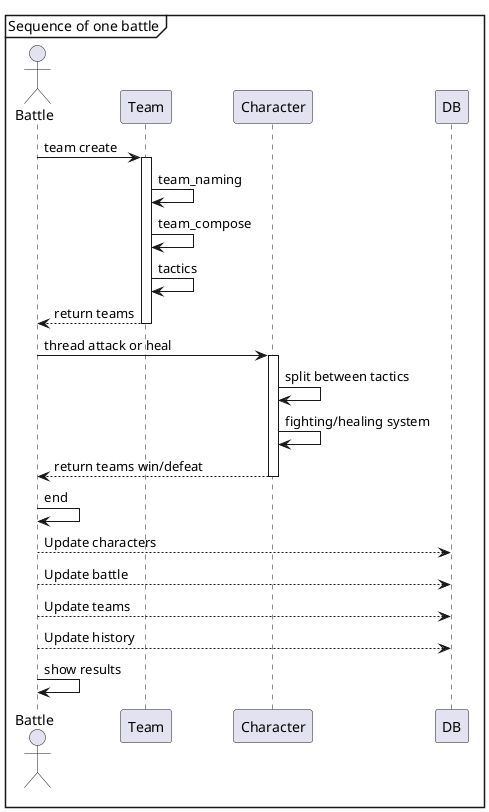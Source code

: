 @startuml Battle
mainframe Sequence of one battle

Actor Battle
Battle -> Team:team create
activate Team

Team -> Team:team_naming

Team -> Team:team_compose

Team -> Team:tactics

Team --> Battle:return teams
deactivate Team

Battle -> Character:thread attack or heal
activate Character

Character -> Character:split between tactics

Character -> Character:fighting/healing system

Character --> Battle:return teams win/defeat
deactivate Character

Battle -> Battle:end

Battle --> DB:Update characters
Battle --> DB:Update battle
Battle --> DB:Update teams
Battle --> DB:Update history

Battle -> Battle:show results

@enduml